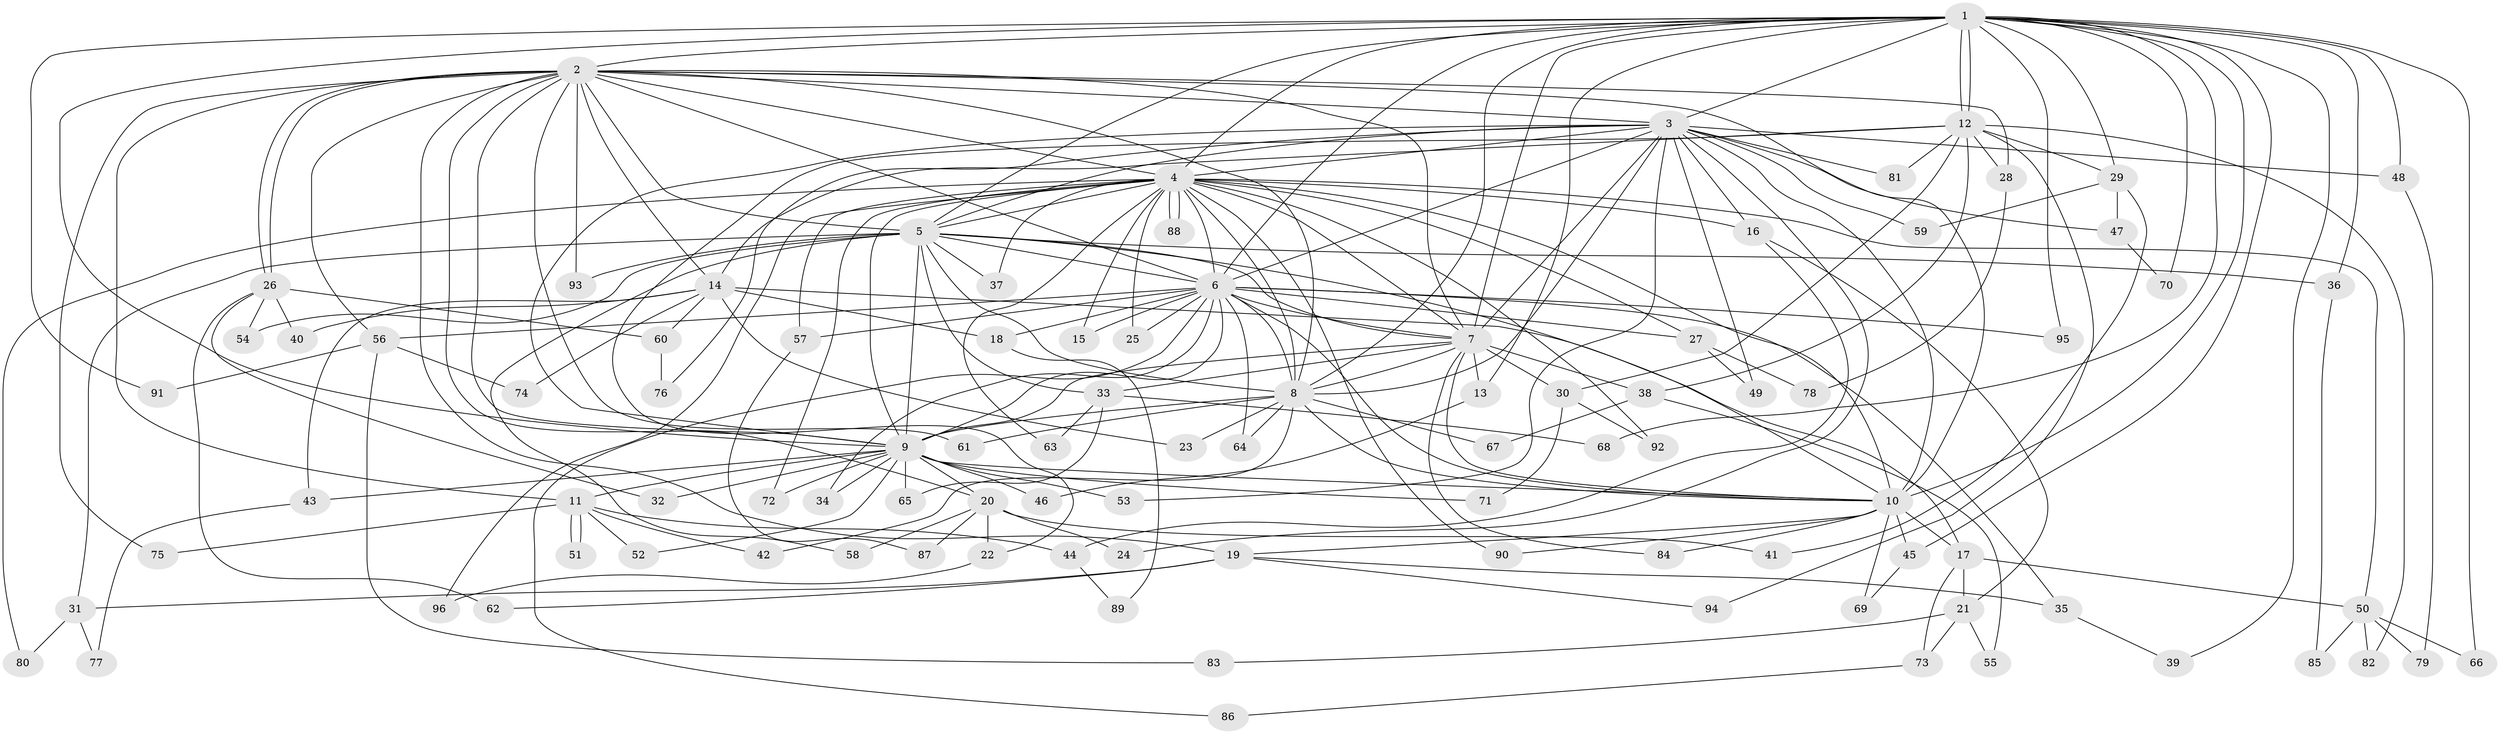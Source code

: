 // Generated by graph-tools (version 1.1) at 2025/11/02/27/25 16:11:06]
// undirected, 96 vertices, 217 edges
graph export_dot {
graph [start="1"]
  node [color=gray90,style=filled];
  1;
  2;
  3;
  4;
  5;
  6;
  7;
  8;
  9;
  10;
  11;
  12;
  13;
  14;
  15;
  16;
  17;
  18;
  19;
  20;
  21;
  22;
  23;
  24;
  25;
  26;
  27;
  28;
  29;
  30;
  31;
  32;
  33;
  34;
  35;
  36;
  37;
  38;
  39;
  40;
  41;
  42;
  43;
  44;
  45;
  46;
  47;
  48;
  49;
  50;
  51;
  52;
  53;
  54;
  55;
  56;
  57;
  58;
  59;
  60;
  61;
  62;
  63;
  64;
  65;
  66;
  67;
  68;
  69;
  70;
  71;
  72;
  73;
  74;
  75;
  76;
  77;
  78;
  79;
  80;
  81;
  82;
  83;
  84;
  85;
  86;
  87;
  88;
  89;
  90;
  91;
  92;
  93;
  94;
  95;
  96;
  1 -- 2;
  1 -- 3;
  1 -- 4;
  1 -- 5;
  1 -- 6;
  1 -- 7;
  1 -- 8;
  1 -- 9;
  1 -- 10;
  1 -- 12;
  1 -- 12;
  1 -- 13;
  1 -- 29;
  1 -- 36;
  1 -- 39;
  1 -- 45;
  1 -- 48;
  1 -- 66;
  1 -- 68;
  1 -- 70;
  1 -- 91;
  1 -- 95;
  2 -- 3;
  2 -- 4;
  2 -- 5;
  2 -- 6;
  2 -- 7;
  2 -- 8;
  2 -- 9;
  2 -- 10;
  2 -- 11;
  2 -- 14;
  2 -- 19;
  2 -- 20;
  2 -- 26;
  2 -- 26;
  2 -- 28;
  2 -- 56;
  2 -- 61;
  2 -- 75;
  2 -- 93;
  3 -- 4;
  3 -- 5;
  3 -- 6;
  3 -- 7;
  3 -- 8;
  3 -- 9;
  3 -- 10;
  3 -- 16;
  3 -- 24;
  3 -- 47;
  3 -- 48;
  3 -- 49;
  3 -- 53;
  3 -- 59;
  3 -- 76;
  3 -- 81;
  4 -- 5;
  4 -- 6;
  4 -- 7;
  4 -- 8;
  4 -- 9;
  4 -- 10;
  4 -- 15;
  4 -- 16;
  4 -- 25;
  4 -- 27;
  4 -- 37;
  4 -- 50;
  4 -- 57;
  4 -- 63;
  4 -- 72;
  4 -- 80;
  4 -- 88;
  4 -- 88;
  4 -- 90;
  4 -- 92;
  4 -- 96;
  5 -- 6;
  5 -- 7;
  5 -- 8;
  5 -- 9;
  5 -- 10;
  5 -- 31;
  5 -- 33;
  5 -- 36;
  5 -- 37;
  5 -- 54;
  5 -- 58;
  5 -- 93;
  6 -- 7;
  6 -- 8;
  6 -- 9;
  6 -- 10;
  6 -- 15;
  6 -- 18;
  6 -- 25;
  6 -- 27;
  6 -- 34;
  6 -- 35;
  6 -- 56;
  6 -- 57;
  6 -- 64;
  6 -- 86;
  6 -- 95;
  7 -- 8;
  7 -- 9;
  7 -- 10;
  7 -- 13;
  7 -- 30;
  7 -- 33;
  7 -- 38;
  7 -- 84;
  8 -- 9;
  8 -- 10;
  8 -- 23;
  8 -- 42;
  8 -- 61;
  8 -- 64;
  8 -- 67;
  9 -- 10;
  9 -- 11;
  9 -- 20;
  9 -- 32;
  9 -- 34;
  9 -- 43;
  9 -- 46;
  9 -- 52;
  9 -- 53;
  9 -- 65;
  9 -- 71;
  9 -- 72;
  10 -- 17;
  10 -- 19;
  10 -- 45;
  10 -- 69;
  10 -- 84;
  10 -- 90;
  11 -- 42;
  11 -- 44;
  11 -- 51;
  11 -- 51;
  11 -- 52;
  11 -- 75;
  12 -- 14;
  12 -- 22;
  12 -- 28;
  12 -- 29;
  12 -- 30;
  12 -- 38;
  12 -- 81;
  12 -- 82;
  12 -- 94;
  13 -- 46;
  14 -- 17;
  14 -- 18;
  14 -- 23;
  14 -- 40;
  14 -- 43;
  14 -- 60;
  14 -- 74;
  16 -- 21;
  16 -- 44;
  17 -- 21;
  17 -- 50;
  17 -- 73;
  18 -- 89;
  19 -- 31;
  19 -- 35;
  19 -- 62;
  19 -- 94;
  20 -- 22;
  20 -- 24;
  20 -- 41;
  20 -- 58;
  20 -- 87;
  21 -- 55;
  21 -- 73;
  21 -- 83;
  22 -- 96;
  26 -- 32;
  26 -- 40;
  26 -- 54;
  26 -- 60;
  26 -- 62;
  27 -- 49;
  27 -- 78;
  28 -- 78;
  29 -- 41;
  29 -- 47;
  29 -- 59;
  30 -- 71;
  30 -- 92;
  31 -- 77;
  31 -- 80;
  33 -- 63;
  33 -- 65;
  33 -- 68;
  35 -- 39;
  36 -- 85;
  38 -- 55;
  38 -- 67;
  43 -- 77;
  44 -- 89;
  45 -- 69;
  47 -- 70;
  48 -- 79;
  50 -- 66;
  50 -- 79;
  50 -- 82;
  50 -- 85;
  56 -- 74;
  56 -- 83;
  56 -- 91;
  57 -- 87;
  60 -- 76;
  73 -- 86;
}
